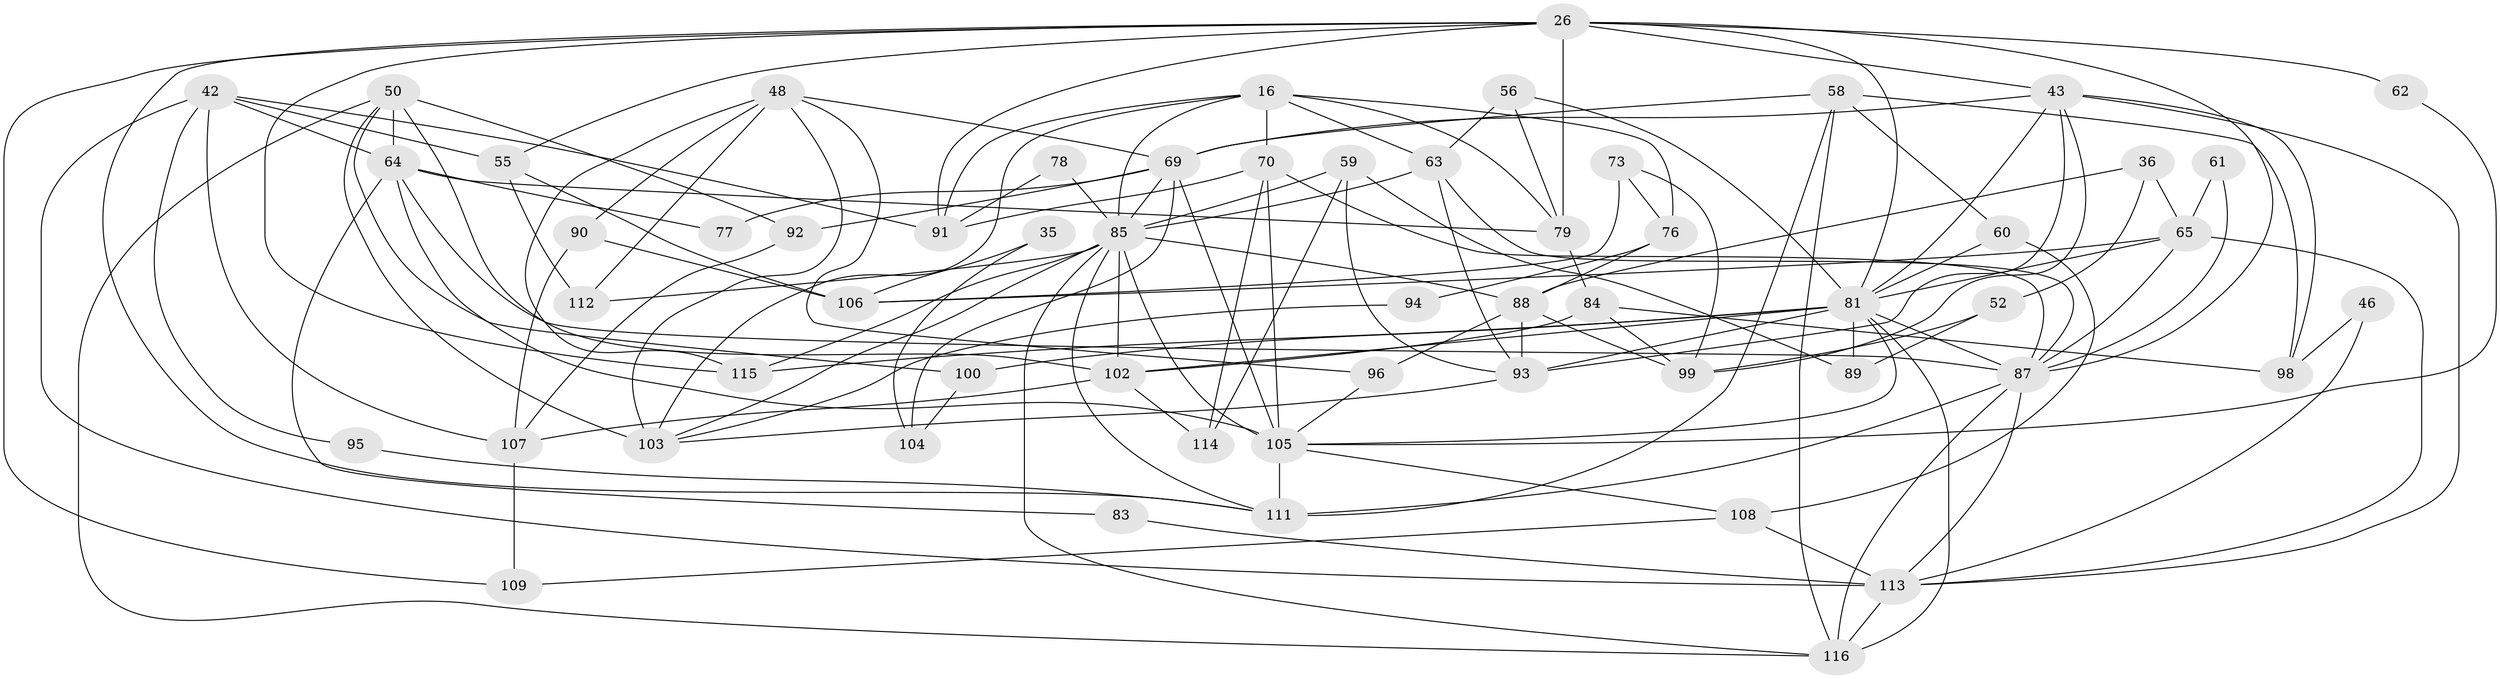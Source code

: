 // original degree distribution, {7: 0.0603448275862069, 6: 0.09482758620689655, 3: 0.29310344827586204, 5: 0.16379310344827586, 4: 0.2413793103448276, 2: 0.13793103448275862, 8: 0.008620689655172414}
// Generated by graph-tools (version 1.1) at 2025/49/03/09/25 04:49:45]
// undirected, 58 vertices, 140 edges
graph export_dot {
graph [start="1"]
  node [color=gray90,style=filled];
  16 [super="+2"];
  26 [super="+19"];
  35;
  36;
  42 [super="+33"];
  43 [super="+21+27+7"];
  46;
  48;
  50 [super="+15+18"];
  52;
  55;
  56;
  58;
  59;
  60;
  61;
  62 [super="+39"];
  63;
  64 [super="+22+20"];
  65 [super="+30"];
  69 [super="+51"];
  70;
  73;
  76;
  77;
  78;
  79 [super="+66"];
  81 [super="+11+45+75"];
  83;
  84;
  85 [super="+41+82"];
  87 [super="+10+32+44+67"];
  88 [super="+86"];
  89;
  90;
  91 [super="+38"];
  92;
  93;
  94;
  95;
  96 [super="+17"];
  98;
  99 [super="+13"];
  100;
  102 [super="+47+101"];
  103 [super="+53"];
  104;
  105 [super="+72+74"];
  106;
  107 [super="+6"];
  108 [super="+40"];
  109;
  111 [super="+23"];
  112;
  113 [super="+97"];
  114;
  115;
  116 [super="+80+110"];
  16 -- 103 [weight=2];
  16 -- 70 [weight=2];
  16 -- 76;
  16 -- 79 [weight=2];
  16 -- 63;
  16 -- 91;
  16 -- 85;
  26 -- 115;
  26 -- 62 [weight=3];
  26 -- 109;
  26 -- 79;
  26 -- 111 [weight=2];
  26 -- 55;
  26 -- 91;
  26 -- 81;
  26 -- 43;
  26 -- 87;
  35 -- 106;
  35 -- 104;
  36 -- 65;
  36 -- 52;
  36 -- 88;
  42 -- 91 [weight=3];
  42 -- 55;
  42 -- 95;
  42 -- 113;
  42 -- 107;
  42 -- 64;
  43 -- 99;
  43 -- 113 [weight=2];
  43 -- 93;
  43 -- 81;
  43 -- 69 [weight=2];
  43 -- 98;
  46 -- 98;
  46 -- 113;
  48 -- 112;
  48 -- 115;
  48 -- 69;
  48 -- 90;
  48 -- 96;
  48 -- 103;
  50 -- 100;
  50 -- 102 [weight=2];
  50 -- 92;
  50 -- 116;
  50 -- 64;
  50 -- 103;
  52 -- 99;
  52 -- 89;
  55 -- 106;
  55 -- 112;
  56 -- 79;
  56 -- 63;
  56 -- 81;
  58 -- 60;
  58 -- 98;
  58 -- 111;
  58 -- 116;
  58 -- 69;
  59 -- 89;
  59 -- 93;
  59 -- 114;
  59 -- 85;
  60 -- 108;
  60 -- 81;
  61 -- 65;
  61 -- 87;
  62 -- 105;
  63 -- 93;
  63 -- 87;
  63 -- 85;
  64 -- 77;
  64 -- 105 [weight=3];
  64 -- 79;
  64 -- 83;
  64 -- 87;
  65 -- 113 [weight=2];
  65 -- 106;
  65 -- 81;
  65 -- 87;
  69 -- 77;
  69 -- 104;
  69 -- 105;
  69 -- 92;
  69 -- 85;
  70 -- 114;
  70 -- 91;
  70 -- 105;
  70 -- 87;
  73 -- 106;
  73 -- 76;
  73 -- 99;
  76 -- 94;
  76 -- 88;
  78 -- 91;
  78 -- 85;
  79 -- 84;
  81 -- 89 [weight=4];
  81 -- 115;
  81 -- 105 [weight=2];
  81 -- 100;
  81 -- 116 [weight=4];
  81 -- 93;
  81 -- 102;
  81 -- 87;
  83 -- 113;
  84 -- 98;
  84 -- 99;
  84 -- 102 [weight=2];
  85 -- 105;
  85 -- 116 [weight=3];
  85 -- 112;
  85 -- 102 [weight=3];
  85 -- 103;
  85 -- 111;
  85 -- 115;
  85 -- 88;
  87 -- 111;
  87 -- 116 [weight=2];
  87 -- 113;
  88 -- 93 [weight=2];
  88 -- 96;
  88 -- 99;
  90 -- 106;
  90 -- 107;
  92 -- 107;
  93 -- 103;
  94 -- 103;
  95 -- 111;
  96 -- 105;
  100 -- 104;
  102 -- 107;
  102 -- 114;
  105 -- 111 [weight=3];
  105 -- 108;
  107 -- 109;
  108 -- 113 [weight=2];
  108 -- 109;
  113 -- 116;
}
